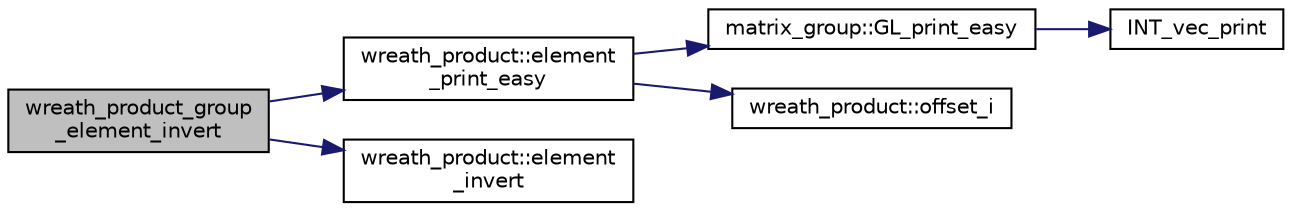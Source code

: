 digraph "wreath_product_group_element_invert"
{
  edge [fontname="Helvetica",fontsize="10",labelfontname="Helvetica",labelfontsize="10"];
  node [fontname="Helvetica",fontsize="10",shape=record];
  rankdir="LR";
  Node60 [label="wreath_product_group\l_element_invert",height=0.2,width=0.4,color="black", fillcolor="grey75", style="filled", fontcolor="black"];
  Node60 -> Node61 [color="midnightblue",fontsize="10",style="solid",fontname="Helvetica"];
  Node61 [label="wreath_product::element\l_print_easy",height=0.2,width=0.4,color="black", fillcolor="white", style="filled",URL="$d8/dfa/classwreath__product.html#aa1e82da5d4c019c0756b8ebf417ee9dc"];
  Node61 -> Node62 [color="midnightblue",fontsize="10",style="solid",fontname="Helvetica"];
  Node62 [label="matrix_group::GL_print_easy",height=0.2,width=0.4,color="black", fillcolor="white", style="filled",URL="$d3/ded/classmatrix__group.html#a3e6f5c276210e8132523150fad82c57e"];
  Node62 -> Node63 [color="midnightblue",fontsize="10",style="solid",fontname="Helvetica"];
  Node63 [label="INT_vec_print",height=0.2,width=0.4,color="black", fillcolor="white", style="filled",URL="$df/dbf/sajeeb_8_c.html#a79a5901af0b47dd0d694109543c027fe"];
  Node61 -> Node64 [color="midnightblue",fontsize="10",style="solid",fontname="Helvetica"];
  Node64 [label="wreath_product::offset_i",height=0.2,width=0.4,color="black", fillcolor="white", style="filled",URL="$d8/dfa/classwreath__product.html#a081d6eed767bdd84bc74e555815641c6"];
  Node60 -> Node65 [color="midnightblue",fontsize="10",style="solid",fontname="Helvetica"];
  Node65 [label="wreath_product::element\l_invert",height=0.2,width=0.4,color="black", fillcolor="white", style="filled",URL="$d8/dfa/classwreath__product.html#a4504018050f45c048ba06e5bdde37307"];
}
